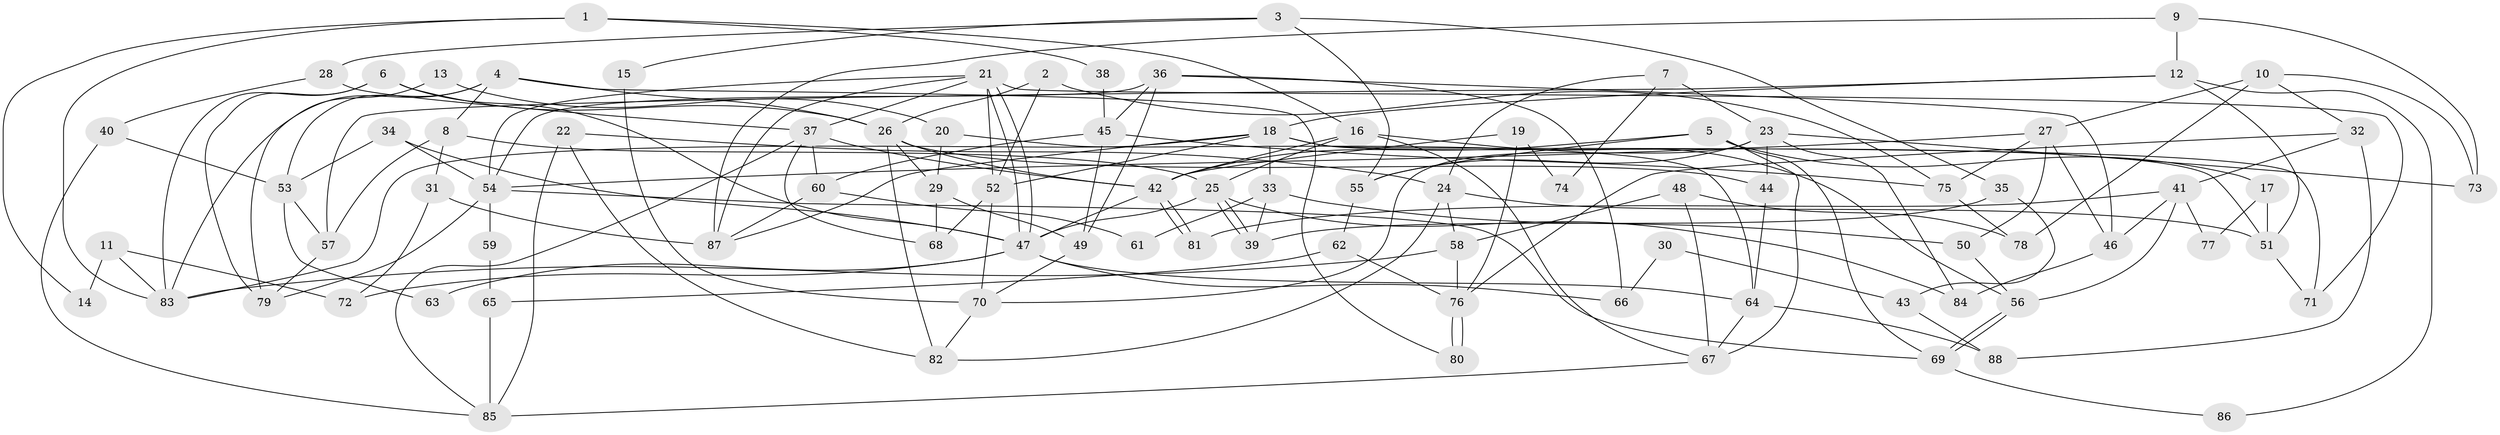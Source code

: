 // coarse degree distribution, {7: 0.14035087719298245, 5: 0.14035087719298245, 6: 0.12280701754385964, 4: 0.10526315789473684, 3: 0.22807017543859648, 2: 0.14035087719298245, 10: 0.03508771929824561, 9: 0.05263157894736842, 8: 0.03508771929824561}
// Generated by graph-tools (version 1.1) at 2025/23/03/03/25 07:23:58]
// undirected, 88 vertices, 176 edges
graph export_dot {
graph [start="1"]
  node [color=gray90,style=filled];
  1;
  2;
  3;
  4;
  5;
  6;
  7;
  8;
  9;
  10;
  11;
  12;
  13;
  14;
  15;
  16;
  17;
  18;
  19;
  20;
  21;
  22;
  23;
  24;
  25;
  26;
  27;
  28;
  29;
  30;
  31;
  32;
  33;
  34;
  35;
  36;
  37;
  38;
  39;
  40;
  41;
  42;
  43;
  44;
  45;
  46;
  47;
  48;
  49;
  50;
  51;
  52;
  53;
  54;
  55;
  56;
  57;
  58;
  59;
  60;
  61;
  62;
  63;
  64;
  65;
  66;
  67;
  68;
  69;
  70;
  71;
  72;
  73;
  74;
  75;
  76;
  77;
  78;
  79;
  80;
  81;
  82;
  83;
  84;
  85;
  86;
  87;
  88;
  1 -- 16;
  1 -- 83;
  1 -- 14;
  1 -- 38;
  2 -- 26;
  2 -- 52;
  2 -- 75;
  3 -- 28;
  3 -- 55;
  3 -- 15;
  3 -- 35;
  4 -- 26;
  4 -- 8;
  4 -- 53;
  4 -- 80;
  4 -- 83;
  5 -- 69;
  5 -- 42;
  5 -- 17;
  5 -- 55;
  5 -- 67;
  6 -- 26;
  6 -- 47;
  6 -- 79;
  6 -- 83;
  7 -- 23;
  7 -- 24;
  7 -- 74;
  8 -- 25;
  8 -- 57;
  8 -- 31;
  9 -- 87;
  9 -- 12;
  9 -- 73;
  10 -- 27;
  10 -- 32;
  10 -- 73;
  10 -- 78;
  11 -- 72;
  11 -- 83;
  11 -- 14;
  12 -- 51;
  12 -- 18;
  12 -- 57;
  12 -- 86;
  13 -- 79;
  13 -- 20;
  15 -- 70;
  16 -- 42;
  16 -- 25;
  16 -- 56;
  16 -- 67;
  17 -- 51;
  17 -- 77;
  18 -- 71;
  18 -- 83;
  18 -- 33;
  18 -- 51;
  18 -- 52;
  18 -- 87;
  19 -- 42;
  19 -- 76;
  19 -- 74;
  20 -- 29;
  20 -- 64;
  21 -- 47;
  21 -- 47;
  21 -- 52;
  21 -- 37;
  21 -- 54;
  21 -- 71;
  21 -- 87;
  22 -- 82;
  22 -- 85;
  22 -- 24;
  23 -- 73;
  23 -- 70;
  23 -- 44;
  23 -- 55;
  23 -- 84;
  24 -- 58;
  24 -- 51;
  24 -- 82;
  25 -- 39;
  25 -- 39;
  25 -- 84;
  25 -- 47;
  26 -- 42;
  26 -- 44;
  26 -- 29;
  26 -- 82;
  27 -- 54;
  27 -- 75;
  27 -- 46;
  27 -- 50;
  28 -- 40;
  28 -- 37;
  29 -- 49;
  29 -- 68;
  30 -- 66;
  30 -- 43;
  31 -- 87;
  31 -- 72;
  32 -- 41;
  32 -- 76;
  32 -- 88;
  33 -- 50;
  33 -- 39;
  33 -- 61;
  34 -- 47;
  34 -- 53;
  34 -- 54;
  35 -- 39;
  35 -- 43;
  36 -- 54;
  36 -- 45;
  36 -- 46;
  36 -- 49;
  36 -- 66;
  37 -- 42;
  37 -- 60;
  37 -- 68;
  37 -- 85;
  38 -- 45;
  40 -- 85;
  40 -- 53;
  41 -- 56;
  41 -- 46;
  41 -- 77;
  41 -- 81;
  42 -- 81;
  42 -- 81;
  42 -- 47;
  43 -- 88;
  44 -- 64;
  45 -- 60;
  45 -- 49;
  45 -- 75;
  46 -- 84;
  47 -- 63;
  47 -- 64;
  47 -- 66;
  47 -- 72;
  48 -- 78;
  48 -- 67;
  48 -- 58;
  49 -- 70;
  50 -- 56;
  51 -- 71;
  52 -- 68;
  52 -- 70;
  53 -- 57;
  53 -- 63;
  54 -- 59;
  54 -- 69;
  54 -- 79;
  55 -- 62;
  56 -- 69;
  56 -- 69;
  57 -- 79;
  58 -- 83;
  58 -- 76;
  59 -- 65;
  60 -- 87;
  60 -- 61;
  62 -- 76;
  62 -- 65;
  64 -- 67;
  64 -- 88;
  65 -- 85;
  67 -- 85;
  69 -- 86;
  70 -- 82;
  75 -- 78;
  76 -- 80;
  76 -- 80;
}
